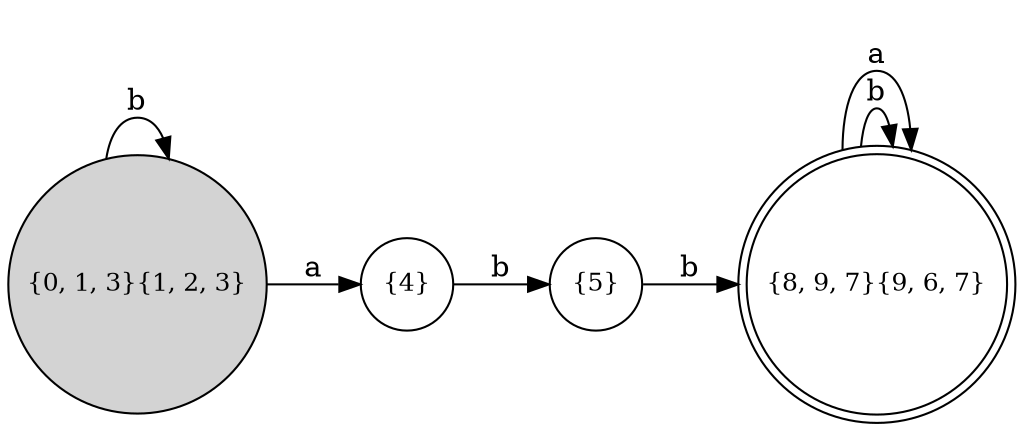 digraph G {
	graph [bb="0,0,183.21,334.82",
		rankdir=LR
	];
	node [label="\N"];
	"{4}"	[fontsize=12,
		height=0.6,
		pos="59.169,130.54",
		shape=circle,
		width=0.6];
	"{5}"	[fontsize=12,
		height=0.6,
		pos="78.519,200.26",
		shape=circle,
		width=0.6];
	"{4}" -> "{5}"	[label=b,
		lp="63.969,168.25",
		pos="e,72.717,179.36 64.975,151.46 66.467,156.84 68.107,162.74 69.714,168.54"];
	"{8, 9, 7}{9, 6, 7}"	[fontsize=12,
		height=1.7314,
		pos="78.877,272.49",
		shape=doublecircle,
		width=1.7314];
	"{5}" -> "{8, 9, 7}{9, 6, 7}"	[label=b,
		lp="75.254,230.64",
		pos="e,78.629,222.57 78.628,222.32 78.628,222.37 78.629,222.41 78.629,222.45"];
	"{0, 1, 3}{1, 2, 3}"	[fontsize=12,
		height=1.6203,
		pos="58.332,58.332",
		shape=circle,
		style=filled,
		width=1.6203];
	"{0, 1, 3}{1, 2, 3}" -> "{4}"	[label=a,
		lp="56.013,125.3",
		pos="e,59.016,117.33 59.012,116.96 59.013,117.02 59.013,117.09 59.014,117.15"];
	"{0, 1, 3}{1, 2, 3}" -> "{0, 1, 3}{1, 2, 3}"	[label=b,
		lp="138.04,58.332",
		pos="e,116.57,51.953 116.57,64.711 127.21,63.904 134.66,61.777 134.66,58.332 134.66,56.286 132.03,54.706 127.67,53.59"];
	"{8, 9, 7}{9, 6, 7}" -> "{8, 9, 7}{9, 6, 7}"	[label=b,
		lp="162.58,272.49",
		pos="e,141.52,269.35 141.52,275.63 151.99,275.19 159.21,274.14 159.21,272.49 159.21,271.53 156.8,270.78 152.74,270.23"];
	"{8, 9, 7}{9, 6, 7}" -> "{8, 9, 7}{9, 6, 7}"	[label=a,
		lp="180.21,272.49",
		pos="e,141.29,265.74 141.29,279.24 161.33,279.17 177.21,276.92 177.21,272.49 177.21,268.92 166.93,266.77 152.47,266.03"];
}
